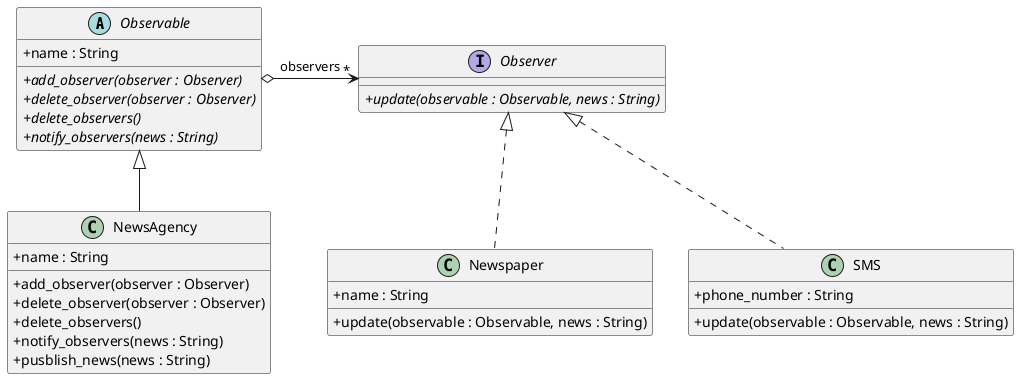 @startuml
'https://plantuml.com/class-diagram
skinparam classAttributeIconSize 0

abstract class Observable{
+name : String
//+add_observer(observer : Observer)//
//+delete_observer(observer : Observer)//
//+delete_observers()//
//+notify_observers(news : String)//
}

class NewsAgency extends Observable{
+name : String
+add_observer(observer : Observer)
+delete_observer(observer : Observer)
+delete_observers()
+notify_observers(news : String)
+pusblish_news(news : String)
}

interface Observer{
//+update(observable : Observable, news : String)//
}

class Newspaper implements Observer{
+name : String
+update(observable : Observable, news : String)
}

class SMS implements Observer{
+phone_number : String
+update(observable : Observable, news : String)
}

Observable o--right--> "*" Observer : observers

@enduml